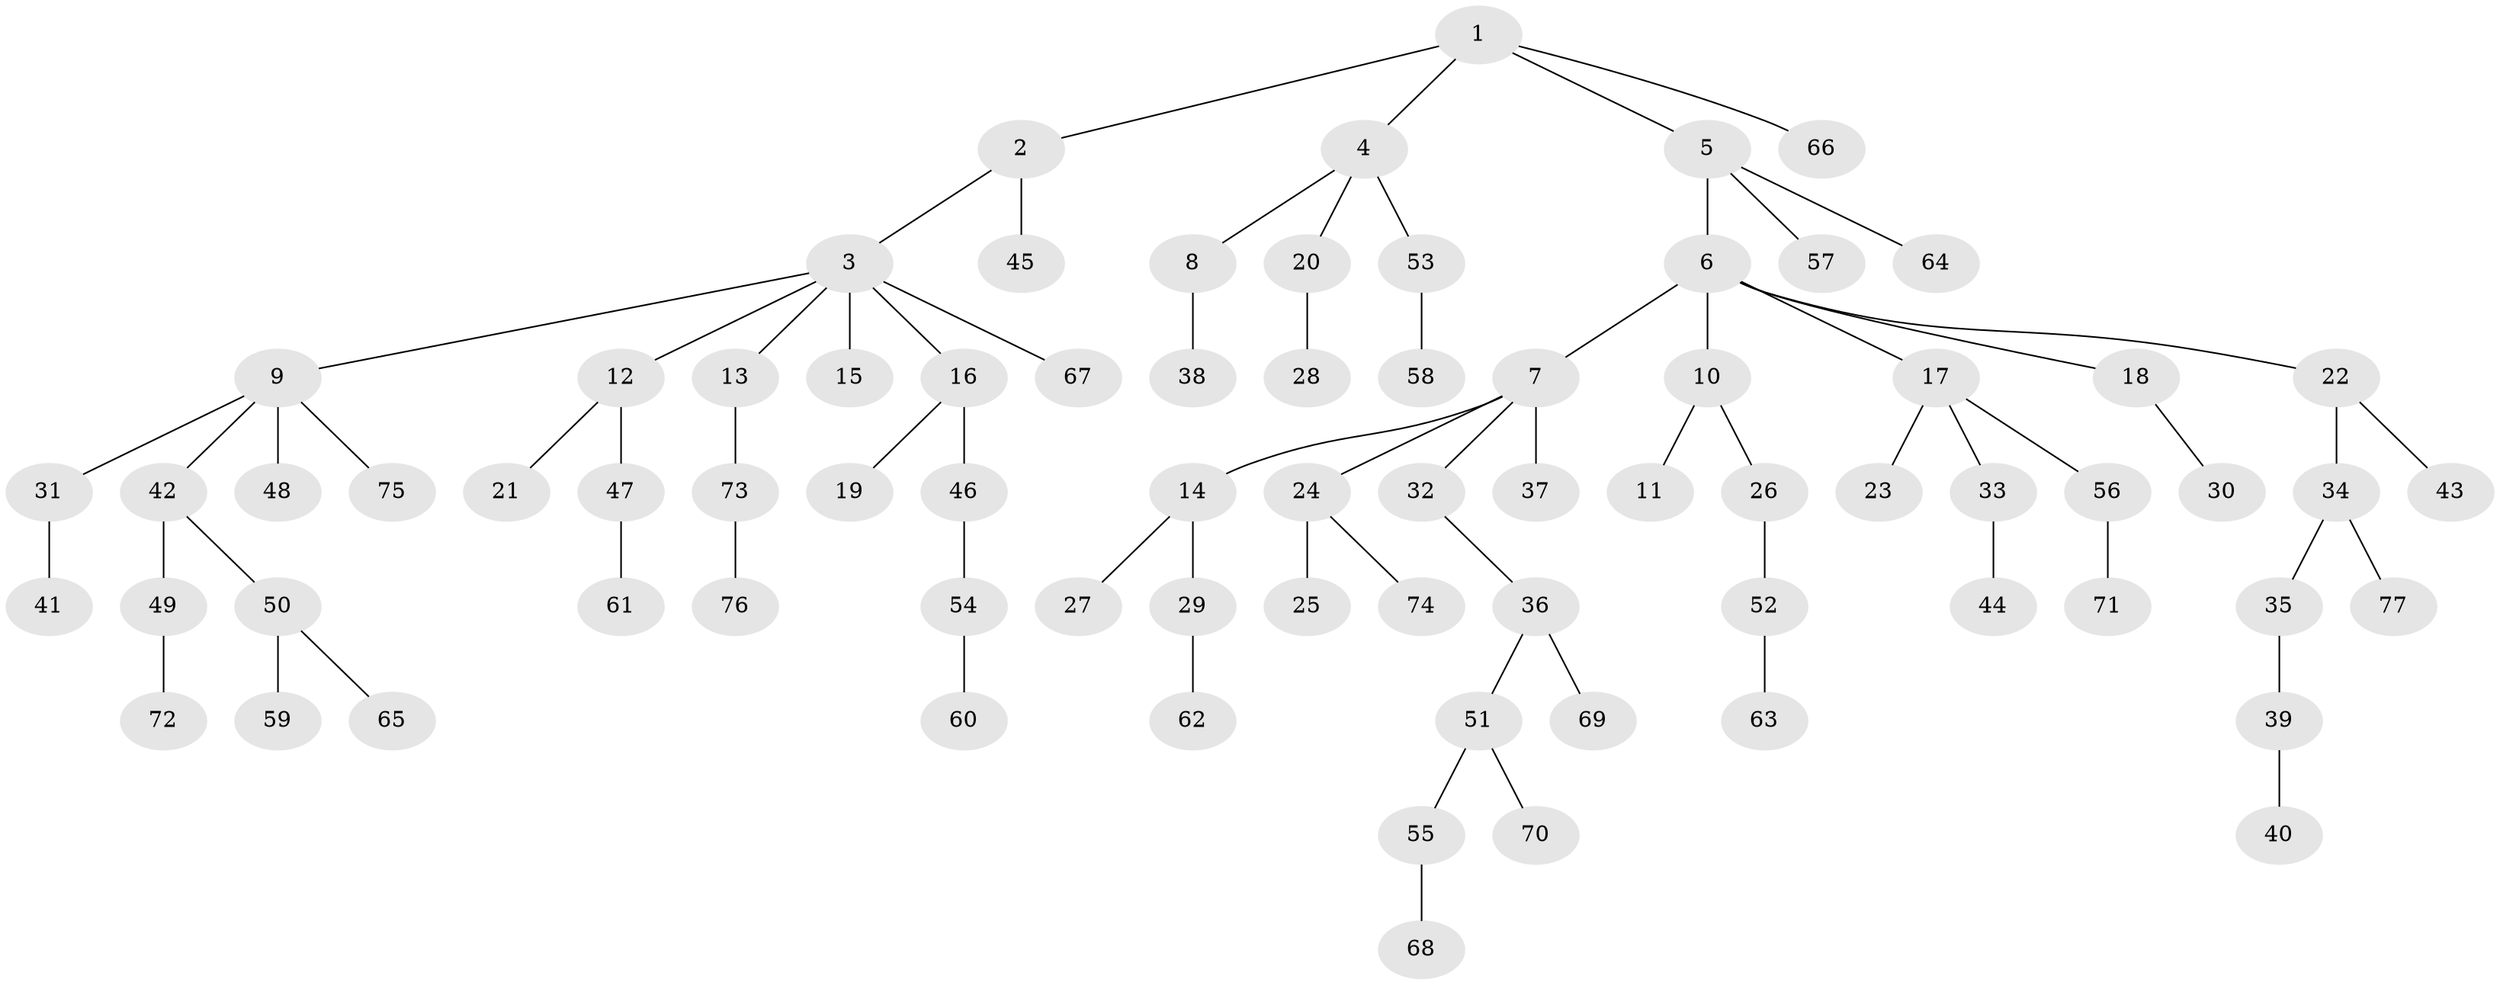 // coarse degree distribution, {6: 0.08163265306122448, 2: 0.22448979591836735, 3: 0.12244897959183673, 1: 0.5510204081632653, 5: 0.02040816326530612}
// Generated by graph-tools (version 1.1) at 2025/52/02/27/25 19:52:11]
// undirected, 77 vertices, 76 edges
graph export_dot {
graph [start="1"]
  node [color=gray90,style=filled];
  1;
  2;
  3;
  4;
  5;
  6;
  7;
  8;
  9;
  10;
  11;
  12;
  13;
  14;
  15;
  16;
  17;
  18;
  19;
  20;
  21;
  22;
  23;
  24;
  25;
  26;
  27;
  28;
  29;
  30;
  31;
  32;
  33;
  34;
  35;
  36;
  37;
  38;
  39;
  40;
  41;
  42;
  43;
  44;
  45;
  46;
  47;
  48;
  49;
  50;
  51;
  52;
  53;
  54;
  55;
  56;
  57;
  58;
  59;
  60;
  61;
  62;
  63;
  64;
  65;
  66;
  67;
  68;
  69;
  70;
  71;
  72;
  73;
  74;
  75;
  76;
  77;
  1 -- 2;
  1 -- 4;
  1 -- 5;
  1 -- 66;
  2 -- 3;
  2 -- 45;
  3 -- 9;
  3 -- 12;
  3 -- 13;
  3 -- 15;
  3 -- 16;
  3 -- 67;
  4 -- 8;
  4 -- 20;
  4 -- 53;
  5 -- 6;
  5 -- 57;
  5 -- 64;
  6 -- 7;
  6 -- 10;
  6 -- 17;
  6 -- 18;
  6 -- 22;
  7 -- 14;
  7 -- 24;
  7 -- 32;
  7 -- 37;
  8 -- 38;
  9 -- 31;
  9 -- 42;
  9 -- 48;
  9 -- 75;
  10 -- 11;
  10 -- 26;
  12 -- 21;
  12 -- 47;
  13 -- 73;
  14 -- 27;
  14 -- 29;
  16 -- 19;
  16 -- 46;
  17 -- 23;
  17 -- 33;
  17 -- 56;
  18 -- 30;
  20 -- 28;
  22 -- 34;
  22 -- 43;
  24 -- 25;
  24 -- 74;
  26 -- 52;
  29 -- 62;
  31 -- 41;
  32 -- 36;
  33 -- 44;
  34 -- 35;
  34 -- 77;
  35 -- 39;
  36 -- 51;
  36 -- 69;
  39 -- 40;
  42 -- 49;
  42 -- 50;
  46 -- 54;
  47 -- 61;
  49 -- 72;
  50 -- 59;
  50 -- 65;
  51 -- 55;
  51 -- 70;
  52 -- 63;
  53 -- 58;
  54 -- 60;
  55 -- 68;
  56 -- 71;
  73 -- 76;
}
